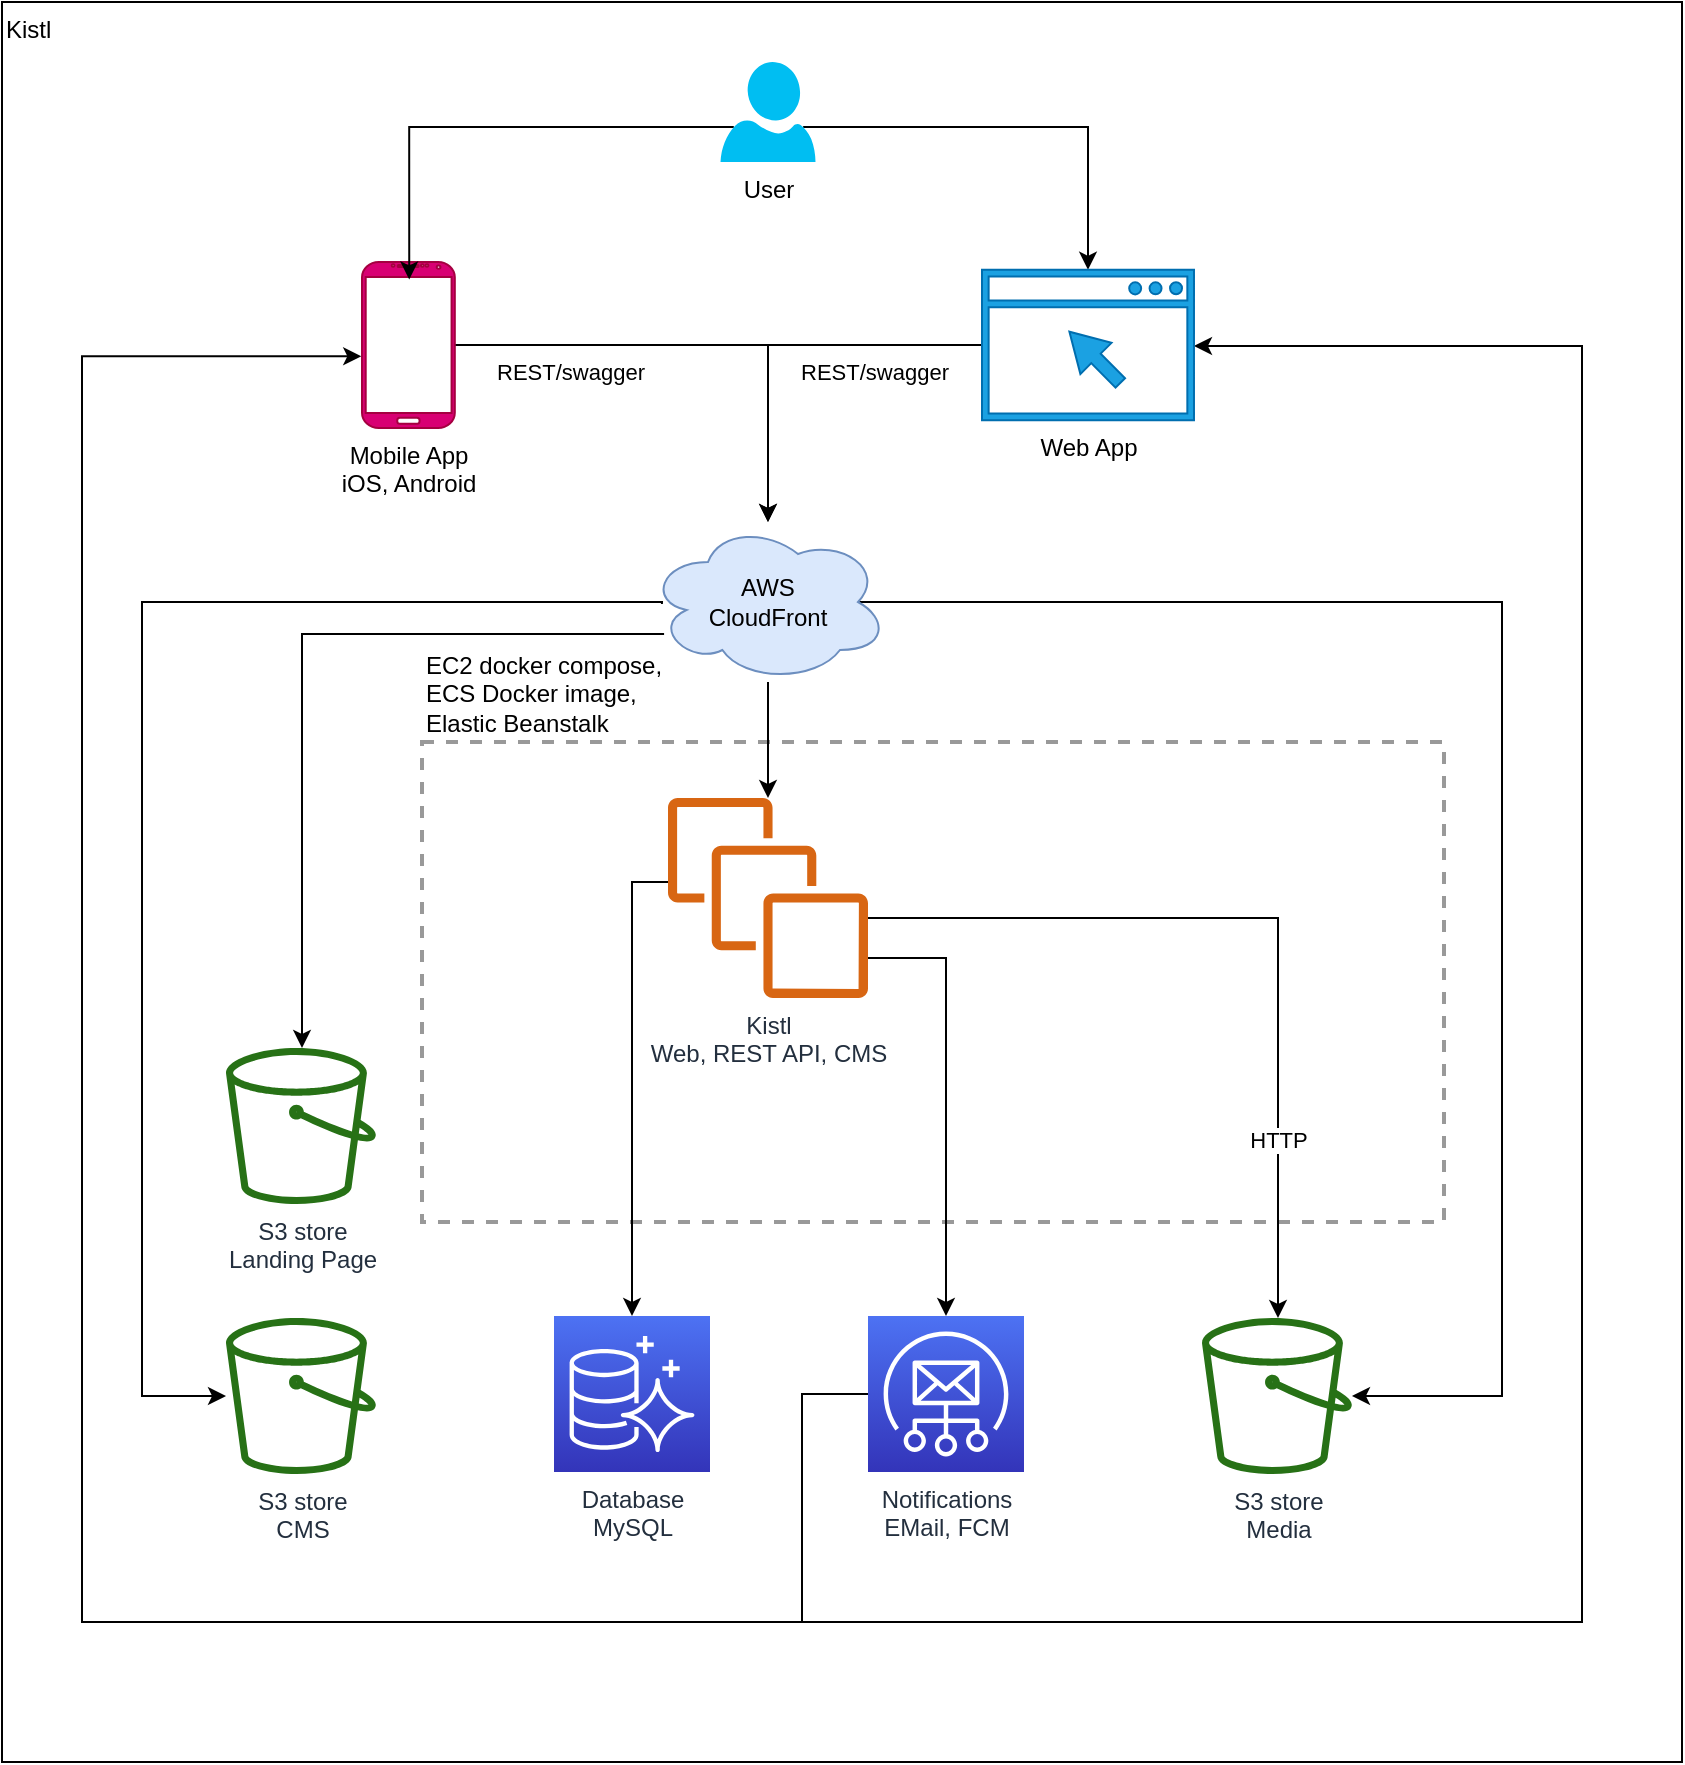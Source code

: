 <mxfile>
    <diagram id="de563XXC5umlOddY9izi" name="Page-1">
        <mxGraphModel dx="1074" dy="918" grid="1" gridSize="10" guides="1" tooltips="1" connect="1" arrows="1" fold="1" page="1" pageScale="1" pageWidth="2336" pageHeight="1654" math="0" shadow="0">
            <root>
                <mxCell id="0"/>
                <mxCell id="1" parent="0"/>
                <mxCell id="231" value="&lt;font color=&quot;#000000&quot;&gt;Kistl&lt;/font&gt;" style="rounded=0;whiteSpace=wrap;html=1;strokeWidth=1;fontColor=#808080;align=left;labelPosition=center;verticalLabelPosition=middle;verticalAlign=top;horizontal=1;" parent="1" vertex="1">
                    <mxGeometry x="80" y="50" width="840" height="880" as="geometry"/>
                </mxCell>
                <mxCell id="228" value="EC2 docker compose,&lt;br&gt;ECS Docker image,&lt;br&gt;Elastic Beanstalk" style="rounded=0;whiteSpace=wrap;html=1;dashed=1;align=left;labelPosition=center;verticalLabelPosition=top;verticalAlign=bottom;strokeWidth=2;strokeColor=#999999;" parent="1" vertex="1">
                    <mxGeometry x="290" y="420" width="511" height="240" as="geometry"/>
                </mxCell>
                <mxCell id="220" style="edgeStyle=orthogonalEdgeStyle;rounded=0;orthogonalLoop=1;jettySize=auto;html=1;" parent="1" source="29" target="243" edge="1">
                    <mxGeometry relative="1" as="geometry">
                        <Array as="points"/>
                        <mxPoint x="440" y="320" as="targetPoint"/>
                    </mxGeometry>
                </mxCell>
                <mxCell id="239" value="REST/swagger" style="edgeLabel;html=1;align=center;verticalAlign=top;resizable=0;points=[];" parent="220" vertex="1" connectable="0">
                    <mxGeometry x="-0.536" y="-4" relative="1" as="geometry">
                        <mxPoint y="-3.99" as="offset"/>
                    </mxGeometry>
                </mxCell>
                <mxCell id="29" value="&lt;font color=&quot;#000000&quot;&gt;Mobile App&lt;br&gt;iOS, Android&lt;br&gt;&lt;/font&gt;" style="verticalLabelPosition=bottom;verticalAlign=top;html=1;shadow=0;dashed=0;strokeWidth=1;shape=mxgraph.android.phone2;strokeColor=#A50040;fillColor=#d80073;fontColor=#ffffff;" parent="1" vertex="1">
                    <mxGeometry x="260" y="180.005" width="46.41" height="83" as="geometry"/>
                </mxCell>
                <mxCell id="212" style="edgeStyle=orthogonalEdgeStyle;rounded=0;orthogonalLoop=1;jettySize=auto;html=1;" parent="1" source="80" target="91" edge="1">
                    <mxGeometry relative="1" as="geometry">
                        <Array as="points">
                            <mxPoint x="395" y="490"/>
                        </Array>
                    </mxGeometry>
                </mxCell>
                <mxCell id="221" style="edgeStyle=orthogonalEdgeStyle;rounded=0;orthogonalLoop=1;jettySize=auto;html=1;" parent="1" source="80" target="7" edge="1">
                    <mxGeometry relative="1" as="geometry">
                        <Array as="points">
                            <mxPoint x="718" y="508"/>
                        </Array>
                    </mxGeometry>
                </mxCell>
                <mxCell id="241" value="HTTP" style="edgeLabel;html=1;align=center;verticalAlign=middle;resizable=0;points=[];" parent="221" vertex="1" connectable="0">
                    <mxGeometry x="0.212" y="-4" relative="1" as="geometry">
                        <mxPoint x="3.5" y="70.07" as="offset"/>
                    </mxGeometry>
                </mxCell>
                <mxCell id="222" value="" style="edgeStyle=orthogonalEdgeStyle;rounded=0;orthogonalLoop=1;jettySize=auto;html=1;" parent="1" source="80" target="23" edge="1">
                    <mxGeometry x="0.276" relative="1" as="geometry">
                        <Array as="points">
                            <mxPoint x="552" y="528"/>
                        </Array>
                        <mxPoint as="offset"/>
                    </mxGeometry>
                </mxCell>
                <mxCell id="80" value="Kistl&lt;br&gt;Web, REST API, CMS" style="outlineConnect=0;fontColor=#232F3E;gradientColor=none;fillColor=#D86613;strokeColor=none;dashed=0;verticalLabelPosition=bottom;verticalAlign=top;align=center;html=1;fontSize=12;fontStyle=0;aspect=fixed;pointerEvents=1;shape=mxgraph.aws4.instances;" parent="1" vertex="1">
                    <mxGeometry x="413" y="448" width="100" height="100" as="geometry"/>
                </mxCell>
                <mxCell id="91" value="Database&lt;br&gt;MySQL" style="outlineConnect=0;fontColor=#232F3E;gradientColor=#4D72F3;gradientDirection=north;fillColor=#3334B9;strokeColor=#ffffff;dashed=0;verticalLabelPosition=bottom;verticalAlign=top;align=center;html=1;fontSize=12;fontStyle=0;aspect=fixed;shape=mxgraph.aws4.resourceIcon;resIcon=mxgraph.aws4.aurora;" parent="1" vertex="1">
                    <mxGeometry x="356" y="707" width="78" height="78" as="geometry"/>
                </mxCell>
                <mxCell id="246" style="edgeStyle=orthogonalEdgeStyle;rounded=0;orthogonalLoop=1;jettySize=auto;html=1;" parent="1" source="23" target="30" edge="1">
                    <mxGeometry relative="1" as="geometry">
                        <Array as="points">
                            <mxPoint x="480" y="746"/>
                            <mxPoint x="480" y="860"/>
                            <mxPoint x="870" y="860"/>
                            <mxPoint x="870" y="222"/>
                        </Array>
                    </mxGeometry>
                </mxCell>
                <mxCell id="247" style="edgeStyle=orthogonalEdgeStyle;rounded=0;orthogonalLoop=1;jettySize=auto;html=1;entryX=-0.008;entryY=0.568;entryDx=0;entryDy=0;entryPerimeter=0;" parent="1" source="23" target="29" edge="1">
                    <mxGeometry relative="1" as="geometry">
                        <Array as="points">
                            <mxPoint x="480" y="746"/>
                            <mxPoint x="480" y="860"/>
                            <mxPoint x="120" y="860"/>
                            <mxPoint x="120" y="227"/>
                        </Array>
                    </mxGeometry>
                </mxCell>
                <mxCell id="23" value="Notifications&lt;br&gt;EMail, FCM" style="outlineConnect=0;fontColor=#232F3E;gradientColor=#4D72F3;gradientDirection=north;fillColor=#3334B9;strokeColor=#ffffff;dashed=0;verticalLabelPosition=bottom;verticalAlign=top;align=center;html=1;fontSize=12;fontStyle=0;aspect=fixed;shape=mxgraph.aws4.resourceIcon;resIcon=mxgraph.aws4.simple_email_service;" parent="1" vertex="1">
                    <mxGeometry x="513" y="707" width="78" height="78" as="geometry"/>
                </mxCell>
                <mxCell id="7" value="S3 store&lt;br&gt;Media" style="outlineConnect=0;fontColor=#232F3E;gradientColor=none;fillColor=#277116;strokeColor=none;dashed=0;verticalLabelPosition=bottom;verticalAlign=top;align=center;html=1;fontSize=12;fontStyle=0;aspect=fixed;pointerEvents=1;shape=mxgraph.aws4.bucket;" parent="1" vertex="1">
                    <mxGeometry x="680" y="708" width="75" height="78" as="geometry"/>
                </mxCell>
                <mxCell id="217" style="edgeStyle=orthogonalEdgeStyle;rounded=0;orthogonalLoop=1;jettySize=auto;html=1;exitX=0.87;exitY=0.65;exitDx=0;exitDy=0;exitPerimeter=0;" parent="1" source="216" target="30" edge="1">
                    <mxGeometry relative="1" as="geometry">
                        <mxPoint x="600" y="110" as="sourcePoint"/>
                    </mxGeometry>
                </mxCell>
                <mxCell id="218" style="edgeStyle=orthogonalEdgeStyle;rounded=0;orthogonalLoop=1;jettySize=auto;html=1;exitX=0.14;exitY=0.65;exitDx=0;exitDy=0;exitPerimeter=0;entryX=0.509;entryY=0.105;entryDx=0;entryDy=0;entryPerimeter=0;" parent="1" source="216" target="29" edge="1">
                    <mxGeometry relative="1" as="geometry">
                        <mxPoint x="414" y="105" as="sourcePoint"/>
                        <mxPoint x="285" y="130" as="targetPoint"/>
                    </mxGeometry>
                </mxCell>
                <mxCell id="216" value="User" style="verticalLabelPosition=bottom;html=1;verticalAlign=top;align=center;strokeColor=none;fillColor=#00BEF2;shape=mxgraph.azure.user;" parent="1" vertex="1">
                    <mxGeometry x="439.25" y="80" width="47.5" height="50" as="geometry"/>
                </mxCell>
                <mxCell id="226" style="edgeStyle=orthogonalEdgeStyle;rounded=0;orthogonalLoop=1;jettySize=auto;html=1;" parent="1" source="30" target="243" edge="1">
                    <mxGeometry relative="1" as="geometry">
                        <Array as="points"/>
                    </mxGeometry>
                </mxCell>
                <mxCell id="240" value="REST/swagger" style="edgeLabel;html=1;align=center;verticalAlign=top;resizable=0;points=[];" parent="226" vertex="1" connectable="0">
                    <mxGeometry x="-0.748" relative="1" as="geometry">
                        <mxPoint x="-30" as="offset"/>
                    </mxGeometry>
                </mxCell>
                <mxCell id="30" value="&lt;font color=&quot;#000000&quot;&gt;Web App&lt;/font&gt;" style="pointerEvents=1;shadow=0;dashed=0;html=1;strokeColor=#006EAF;fillColor=#1ba1e2;aspect=fixed;labelPosition=center;verticalLabelPosition=bottom;verticalAlign=top;align=center;outlineConnect=0;shape=mxgraph.vvd.web_browser;fontColor=#ffffff;" parent="1" vertex="1">
                    <mxGeometry x="570" y="183.88" width="105.99" height="75.25" as="geometry"/>
                </mxCell>
                <mxCell id="244" style="edgeStyle=orthogonalEdgeStyle;rounded=0;orthogonalLoop=1;jettySize=auto;html=1;" parent="1" source="243" target="80" edge="1">
                    <mxGeometry relative="1" as="geometry"/>
                </mxCell>
                <mxCell id="245" style="edgeStyle=orthogonalEdgeStyle;rounded=0;orthogonalLoop=1;jettySize=auto;html=1;exitX=0.875;exitY=0.5;exitDx=0;exitDy=0;exitPerimeter=0;" parent="1" source="243" target="7" edge="1">
                    <mxGeometry relative="1" as="geometry">
                        <Array as="points">
                            <mxPoint x="830" y="350"/>
                            <mxPoint x="830" y="747"/>
                        </Array>
                    </mxGeometry>
                </mxCell>
                <mxCell id="250" style="edgeStyle=orthogonalEdgeStyle;rounded=0;orthogonalLoop=1;jettySize=auto;html=1;exitX=0.058;exitY=0.513;exitDx=0;exitDy=0;exitPerimeter=0;" parent="1" source="243" target="248" edge="1">
                    <mxGeometry relative="1" as="geometry">
                        <Array as="points">
                            <mxPoint x="410" y="350"/>
                            <mxPoint x="150" y="350"/>
                            <mxPoint x="150" y="747"/>
                        </Array>
                    </mxGeometry>
                </mxCell>
                <mxCell id="243" value="AWS&lt;br&gt;CloudFront" style="ellipse;shape=cloud;whiteSpace=wrap;html=1;fillColor=#dae8fc;strokeColor=#6c8ebf;" parent="1" vertex="1">
                    <mxGeometry x="403" y="310" width="120" height="80" as="geometry"/>
                </mxCell>
                <mxCell id="248" value="S3 store&lt;br&gt;CMS" style="outlineConnect=0;fontColor=#232F3E;gradientColor=none;fillColor=#277116;strokeColor=none;dashed=0;verticalLabelPosition=bottom;verticalAlign=top;align=center;html=1;fontSize=12;fontStyle=0;aspect=fixed;pointerEvents=1;shape=mxgraph.aws4.bucket;" parent="1" vertex="1">
                    <mxGeometry x="192" y="708" width="75" height="78" as="geometry"/>
                </mxCell>
                <mxCell id="251" value="S3 store&lt;br&gt;Landing Page" style="outlineConnect=0;fontColor=#232F3E;gradientColor=none;fillColor=#277116;strokeColor=none;dashed=0;verticalLabelPosition=bottom;verticalAlign=top;align=center;html=1;fontSize=12;fontStyle=0;aspect=fixed;pointerEvents=1;shape=mxgraph.aws4.bucket;" vertex="1" parent="1">
                    <mxGeometry x="192" y="573" width="75" height="78" as="geometry"/>
                </mxCell>
                <mxCell id="253" style="edgeStyle=orthogonalEdgeStyle;rounded=0;orthogonalLoop=1;jettySize=auto;html=1;exitX=0.067;exitY=0.7;exitDx=0;exitDy=0;exitPerimeter=0;" edge="1" parent="1" source="243" target="251">
                    <mxGeometry relative="1" as="geometry">
                        <Array as="points">
                            <mxPoint x="230" y="366"/>
                        </Array>
                        <mxPoint x="413" y="360" as="sourcePoint"/>
                        <mxPoint x="202.007" y="757" as="targetPoint"/>
                    </mxGeometry>
                </mxCell>
            </root>
        </mxGraphModel>
    </diagram>
</mxfile>